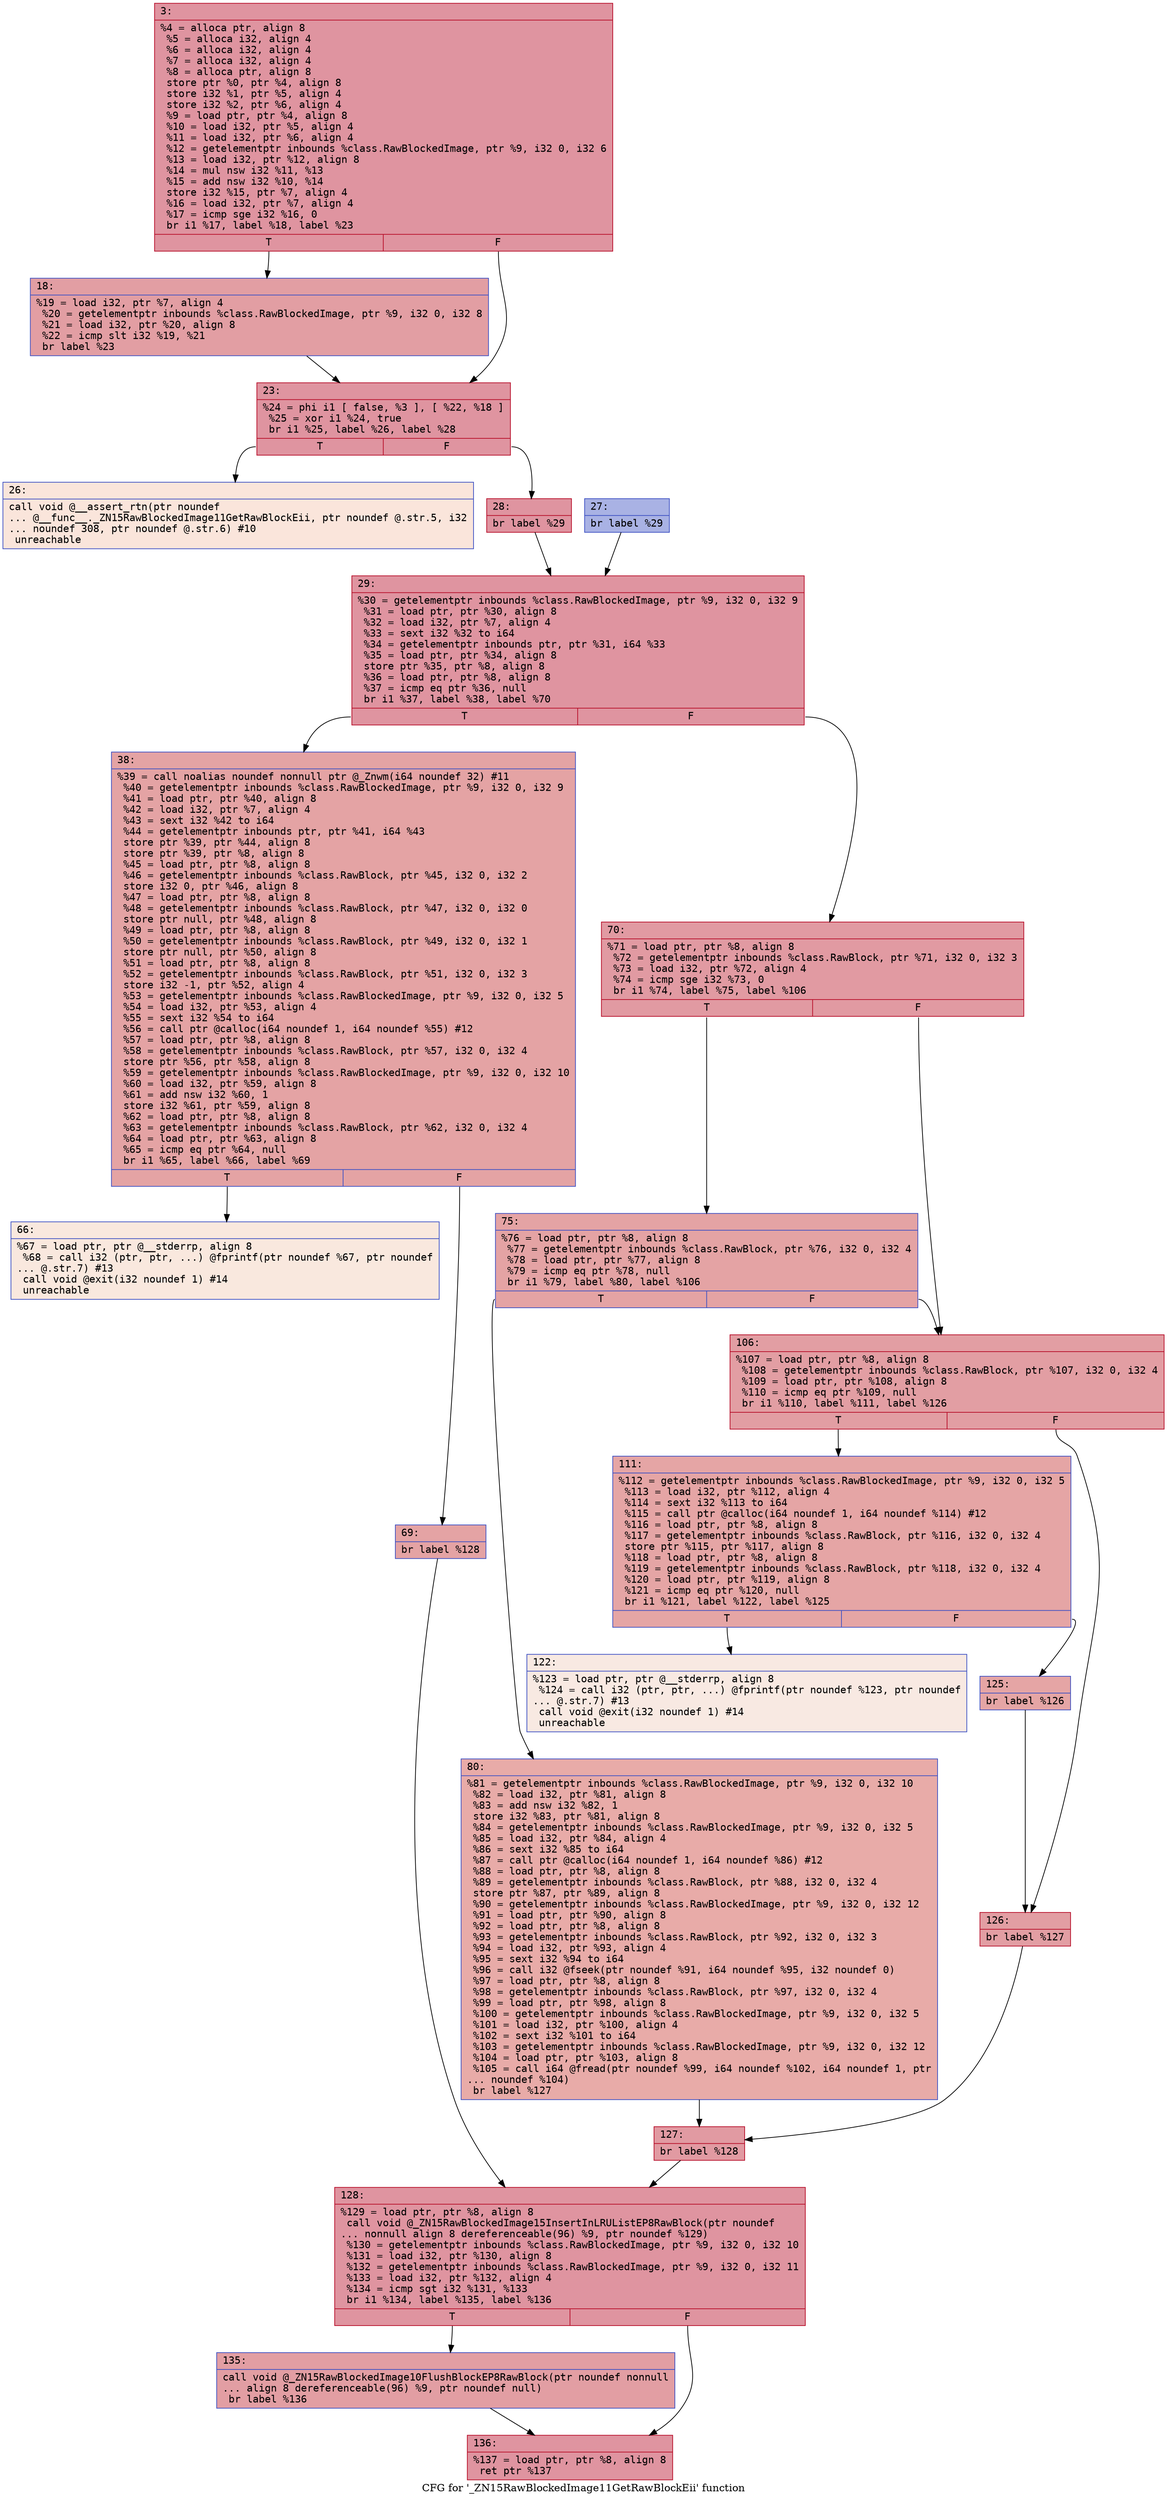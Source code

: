 digraph "CFG for '_ZN15RawBlockedImage11GetRawBlockEii' function" {
	label="CFG for '_ZN15RawBlockedImage11GetRawBlockEii' function";

	Node0x6000004ee8f0 [shape=record,color="#b70d28ff", style=filled, fillcolor="#b70d2870" fontname="Courier",label="{3:\l|  %4 = alloca ptr, align 8\l  %5 = alloca i32, align 4\l  %6 = alloca i32, align 4\l  %7 = alloca i32, align 4\l  %8 = alloca ptr, align 8\l  store ptr %0, ptr %4, align 8\l  store i32 %1, ptr %5, align 4\l  store i32 %2, ptr %6, align 4\l  %9 = load ptr, ptr %4, align 8\l  %10 = load i32, ptr %5, align 4\l  %11 = load i32, ptr %6, align 4\l  %12 = getelementptr inbounds %class.RawBlockedImage, ptr %9, i32 0, i32 6\l  %13 = load i32, ptr %12, align 8\l  %14 = mul nsw i32 %11, %13\l  %15 = add nsw i32 %10, %14\l  store i32 %15, ptr %7, align 4\l  %16 = load i32, ptr %7, align 4\l  %17 = icmp sge i32 %16, 0\l  br i1 %17, label %18, label %23\l|{<s0>T|<s1>F}}"];
	Node0x6000004ee8f0:s0 -> Node0x6000004ee940[tooltip="3 -> 18\nProbability 50.00%" ];
	Node0x6000004ee8f0:s1 -> Node0x6000004ee990[tooltip="3 -> 23\nProbability 50.00%" ];
	Node0x6000004ee940 [shape=record,color="#3d50c3ff", style=filled, fillcolor="#be242e70" fontname="Courier",label="{18:\l|  %19 = load i32, ptr %7, align 4\l  %20 = getelementptr inbounds %class.RawBlockedImage, ptr %9, i32 0, i32 8\l  %21 = load i32, ptr %20, align 8\l  %22 = icmp slt i32 %19, %21\l  br label %23\l}"];
	Node0x6000004ee940 -> Node0x6000004ee990[tooltip="18 -> 23\nProbability 100.00%" ];
	Node0x6000004ee990 [shape=record,color="#b70d28ff", style=filled, fillcolor="#b70d2870" fontname="Courier",label="{23:\l|  %24 = phi i1 [ false, %3 ], [ %22, %18 ]\l  %25 = xor i1 %24, true\l  br i1 %25, label %26, label %28\l|{<s0>T|<s1>F}}"];
	Node0x6000004ee990:s0 -> Node0x6000004ee9e0[tooltip="23 -> 26\nProbability 0.00%" ];
	Node0x6000004ee990:s1 -> Node0x6000004eea80[tooltip="23 -> 28\nProbability 100.00%" ];
	Node0x6000004ee9e0 [shape=record,color="#3d50c3ff", style=filled, fillcolor="#f4c5ad70" fontname="Courier",label="{26:\l|  call void @__assert_rtn(ptr noundef\l... @__func__._ZN15RawBlockedImage11GetRawBlockEii, ptr noundef @.str.5, i32\l... noundef 308, ptr noundef @.str.6) #10\l  unreachable\l}"];
	Node0x6000004eea30 [shape=record,color="#3d50c3ff", style=filled, fillcolor="#3d50c370" fontname="Courier",label="{27:\l|  br label %29\l}"];
	Node0x6000004eea30 -> Node0x6000004eead0[tooltip="27 -> 29\nProbability 100.00%" ];
	Node0x6000004eea80 [shape=record,color="#b70d28ff", style=filled, fillcolor="#b70d2870" fontname="Courier",label="{28:\l|  br label %29\l}"];
	Node0x6000004eea80 -> Node0x6000004eead0[tooltip="28 -> 29\nProbability 100.00%" ];
	Node0x6000004eead0 [shape=record,color="#b70d28ff", style=filled, fillcolor="#b70d2870" fontname="Courier",label="{29:\l|  %30 = getelementptr inbounds %class.RawBlockedImage, ptr %9, i32 0, i32 9\l  %31 = load ptr, ptr %30, align 8\l  %32 = load i32, ptr %7, align 4\l  %33 = sext i32 %32 to i64\l  %34 = getelementptr inbounds ptr, ptr %31, i64 %33\l  %35 = load ptr, ptr %34, align 8\l  store ptr %35, ptr %8, align 8\l  %36 = load ptr, ptr %8, align 8\l  %37 = icmp eq ptr %36, null\l  br i1 %37, label %38, label %70\l|{<s0>T|<s1>F}}"];
	Node0x6000004eead0:s0 -> Node0x6000004eeb20[tooltip="29 -> 38\nProbability 37.50%" ];
	Node0x6000004eead0:s1 -> Node0x6000004eec10[tooltip="29 -> 70\nProbability 62.50%" ];
	Node0x6000004eeb20 [shape=record,color="#3d50c3ff", style=filled, fillcolor="#c32e3170" fontname="Courier",label="{38:\l|  %39 = call noalias noundef nonnull ptr @_Znwm(i64 noundef 32) #11\l  %40 = getelementptr inbounds %class.RawBlockedImage, ptr %9, i32 0, i32 9\l  %41 = load ptr, ptr %40, align 8\l  %42 = load i32, ptr %7, align 4\l  %43 = sext i32 %42 to i64\l  %44 = getelementptr inbounds ptr, ptr %41, i64 %43\l  store ptr %39, ptr %44, align 8\l  store ptr %39, ptr %8, align 8\l  %45 = load ptr, ptr %8, align 8\l  %46 = getelementptr inbounds %class.RawBlock, ptr %45, i32 0, i32 2\l  store i32 0, ptr %46, align 8\l  %47 = load ptr, ptr %8, align 8\l  %48 = getelementptr inbounds %class.RawBlock, ptr %47, i32 0, i32 0\l  store ptr null, ptr %48, align 8\l  %49 = load ptr, ptr %8, align 8\l  %50 = getelementptr inbounds %class.RawBlock, ptr %49, i32 0, i32 1\l  store ptr null, ptr %50, align 8\l  %51 = load ptr, ptr %8, align 8\l  %52 = getelementptr inbounds %class.RawBlock, ptr %51, i32 0, i32 3\l  store i32 -1, ptr %52, align 4\l  %53 = getelementptr inbounds %class.RawBlockedImage, ptr %9, i32 0, i32 5\l  %54 = load i32, ptr %53, align 4\l  %55 = sext i32 %54 to i64\l  %56 = call ptr @calloc(i64 noundef 1, i64 noundef %55) #12\l  %57 = load ptr, ptr %8, align 8\l  %58 = getelementptr inbounds %class.RawBlock, ptr %57, i32 0, i32 4\l  store ptr %56, ptr %58, align 8\l  %59 = getelementptr inbounds %class.RawBlockedImage, ptr %9, i32 0, i32 10\l  %60 = load i32, ptr %59, align 8\l  %61 = add nsw i32 %60, 1\l  store i32 %61, ptr %59, align 8\l  %62 = load ptr, ptr %8, align 8\l  %63 = getelementptr inbounds %class.RawBlock, ptr %62, i32 0, i32 4\l  %64 = load ptr, ptr %63, align 8\l  %65 = icmp eq ptr %64, null\l  br i1 %65, label %66, label %69\l|{<s0>T|<s1>F}}"];
	Node0x6000004eeb20:s0 -> Node0x6000004eeb70[tooltip="38 -> 66\nProbability 0.00%" ];
	Node0x6000004eeb20:s1 -> Node0x6000004eebc0[tooltip="38 -> 69\nProbability 100.00%" ];
	Node0x6000004eeb70 [shape=record,color="#3d50c3ff", style=filled, fillcolor="#f2cab570" fontname="Courier",label="{66:\l|  %67 = load ptr, ptr @__stderrp, align 8\l  %68 = call i32 (ptr, ptr, ...) @fprintf(ptr noundef %67, ptr noundef\l... @.str.7) #13\l  call void @exit(i32 noundef 1) #14\l  unreachable\l}"];
	Node0x6000004eebc0 [shape=record,color="#3d50c3ff", style=filled, fillcolor="#c32e3170" fontname="Courier",label="{69:\l|  br label %128\l}"];
	Node0x6000004eebc0 -> Node0x6000004eeee0[tooltip="69 -> 128\nProbability 100.00%" ];
	Node0x6000004eec10 [shape=record,color="#b70d28ff", style=filled, fillcolor="#bb1b2c70" fontname="Courier",label="{70:\l|  %71 = load ptr, ptr %8, align 8\l  %72 = getelementptr inbounds %class.RawBlock, ptr %71, i32 0, i32 3\l  %73 = load i32, ptr %72, align 4\l  %74 = icmp sge i32 %73, 0\l  br i1 %74, label %75, label %106\l|{<s0>T|<s1>F}}"];
	Node0x6000004eec10:s0 -> Node0x6000004eec60[tooltip="70 -> 75\nProbability 50.00%" ];
	Node0x6000004eec10:s1 -> Node0x6000004eed00[tooltip="70 -> 106\nProbability 50.00%" ];
	Node0x6000004eec60 [shape=record,color="#3d50c3ff", style=filled, fillcolor="#c32e3170" fontname="Courier",label="{75:\l|  %76 = load ptr, ptr %8, align 8\l  %77 = getelementptr inbounds %class.RawBlock, ptr %76, i32 0, i32 4\l  %78 = load ptr, ptr %77, align 8\l  %79 = icmp eq ptr %78, null\l  br i1 %79, label %80, label %106\l|{<s0>T|<s1>F}}"];
	Node0x6000004eec60:s0 -> Node0x6000004eecb0[tooltip="75 -> 80\nProbability 37.50%" ];
	Node0x6000004eec60:s1 -> Node0x6000004eed00[tooltip="75 -> 106\nProbability 62.50%" ];
	Node0x6000004eecb0 [shape=record,color="#3d50c3ff", style=filled, fillcolor="#cc403a70" fontname="Courier",label="{80:\l|  %81 = getelementptr inbounds %class.RawBlockedImage, ptr %9, i32 0, i32 10\l  %82 = load i32, ptr %81, align 8\l  %83 = add nsw i32 %82, 1\l  store i32 %83, ptr %81, align 8\l  %84 = getelementptr inbounds %class.RawBlockedImage, ptr %9, i32 0, i32 5\l  %85 = load i32, ptr %84, align 4\l  %86 = sext i32 %85 to i64\l  %87 = call ptr @calloc(i64 noundef 1, i64 noundef %86) #12\l  %88 = load ptr, ptr %8, align 8\l  %89 = getelementptr inbounds %class.RawBlock, ptr %88, i32 0, i32 4\l  store ptr %87, ptr %89, align 8\l  %90 = getelementptr inbounds %class.RawBlockedImage, ptr %9, i32 0, i32 12\l  %91 = load ptr, ptr %90, align 8\l  %92 = load ptr, ptr %8, align 8\l  %93 = getelementptr inbounds %class.RawBlock, ptr %92, i32 0, i32 3\l  %94 = load i32, ptr %93, align 4\l  %95 = sext i32 %94 to i64\l  %96 = call i32 @fseek(ptr noundef %91, i64 noundef %95, i32 noundef 0)\l  %97 = load ptr, ptr %8, align 8\l  %98 = getelementptr inbounds %class.RawBlock, ptr %97, i32 0, i32 4\l  %99 = load ptr, ptr %98, align 8\l  %100 = getelementptr inbounds %class.RawBlockedImage, ptr %9, i32 0, i32 5\l  %101 = load i32, ptr %100, align 4\l  %102 = sext i32 %101 to i64\l  %103 = getelementptr inbounds %class.RawBlockedImage, ptr %9, i32 0, i32 12\l  %104 = load ptr, ptr %103, align 8\l  %105 = call i64 @fread(ptr noundef %99, i64 noundef %102, i64 noundef 1, ptr\l... noundef %104)\l  br label %127\l}"];
	Node0x6000004eecb0 -> Node0x6000004eee90[tooltip="80 -> 127\nProbability 100.00%" ];
	Node0x6000004eed00 [shape=record,color="#b70d28ff", style=filled, fillcolor="#be242e70" fontname="Courier",label="{106:\l|  %107 = load ptr, ptr %8, align 8\l  %108 = getelementptr inbounds %class.RawBlock, ptr %107, i32 0, i32 4\l  %109 = load ptr, ptr %108, align 8\l  %110 = icmp eq ptr %109, null\l  br i1 %110, label %111, label %126\l|{<s0>T|<s1>F}}"];
	Node0x6000004eed00:s0 -> Node0x6000004eed50[tooltip="106 -> 111\nProbability 37.50%" ];
	Node0x6000004eed00:s1 -> Node0x6000004eee40[tooltip="106 -> 126\nProbability 62.50%" ];
	Node0x6000004eed50 [shape=record,color="#3d50c3ff", style=filled, fillcolor="#c5333470" fontname="Courier",label="{111:\l|  %112 = getelementptr inbounds %class.RawBlockedImage, ptr %9, i32 0, i32 5\l  %113 = load i32, ptr %112, align 4\l  %114 = sext i32 %113 to i64\l  %115 = call ptr @calloc(i64 noundef 1, i64 noundef %114) #12\l  %116 = load ptr, ptr %8, align 8\l  %117 = getelementptr inbounds %class.RawBlock, ptr %116, i32 0, i32 4\l  store ptr %115, ptr %117, align 8\l  %118 = load ptr, ptr %8, align 8\l  %119 = getelementptr inbounds %class.RawBlock, ptr %118, i32 0, i32 4\l  %120 = load ptr, ptr %119, align 8\l  %121 = icmp eq ptr %120, null\l  br i1 %121, label %122, label %125\l|{<s0>T|<s1>F}}"];
	Node0x6000004eed50:s0 -> Node0x6000004eeda0[tooltip="111 -> 122\nProbability 0.00%" ];
	Node0x6000004eed50:s1 -> Node0x6000004eedf0[tooltip="111 -> 125\nProbability 100.00%" ];
	Node0x6000004eeda0 [shape=record,color="#3d50c3ff", style=filled, fillcolor="#efcebd70" fontname="Courier",label="{122:\l|  %123 = load ptr, ptr @__stderrp, align 8\l  %124 = call i32 (ptr, ptr, ...) @fprintf(ptr noundef %123, ptr noundef\l... @.str.7) #13\l  call void @exit(i32 noundef 1) #14\l  unreachable\l}"];
	Node0x6000004eedf0 [shape=record,color="#3d50c3ff", style=filled, fillcolor="#c5333470" fontname="Courier",label="{125:\l|  br label %126\l}"];
	Node0x6000004eedf0 -> Node0x6000004eee40[tooltip="125 -> 126\nProbability 100.00%" ];
	Node0x6000004eee40 [shape=record,color="#b70d28ff", style=filled, fillcolor="#be242e70" fontname="Courier",label="{126:\l|  br label %127\l}"];
	Node0x6000004eee40 -> Node0x6000004eee90[tooltip="126 -> 127\nProbability 100.00%" ];
	Node0x6000004eee90 [shape=record,color="#b70d28ff", style=filled, fillcolor="#bb1b2c70" fontname="Courier",label="{127:\l|  br label %128\l}"];
	Node0x6000004eee90 -> Node0x6000004eeee0[tooltip="127 -> 128\nProbability 100.00%" ];
	Node0x6000004eeee0 [shape=record,color="#b70d28ff", style=filled, fillcolor="#b70d2870" fontname="Courier",label="{128:\l|  %129 = load ptr, ptr %8, align 8\l  call void @_ZN15RawBlockedImage15InsertInLRUListEP8RawBlock(ptr noundef\l... nonnull align 8 dereferenceable(96) %9, ptr noundef %129)\l  %130 = getelementptr inbounds %class.RawBlockedImage, ptr %9, i32 0, i32 10\l  %131 = load i32, ptr %130, align 8\l  %132 = getelementptr inbounds %class.RawBlockedImage, ptr %9, i32 0, i32 11\l  %133 = load i32, ptr %132, align 4\l  %134 = icmp sgt i32 %131, %133\l  br i1 %134, label %135, label %136\l|{<s0>T|<s1>F}}"];
	Node0x6000004eeee0:s0 -> Node0x6000004eef30[tooltip="128 -> 135\nProbability 50.00%" ];
	Node0x6000004eeee0:s1 -> Node0x6000004eef80[tooltip="128 -> 136\nProbability 50.00%" ];
	Node0x6000004eef30 [shape=record,color="#3d50c3ff", style=filled, fillcolor="#be242e70" fontname="Courier",label="{135:\l|  call void @_ZN15RawBlockedImage10FlushBlockEP8RawBlock(ptr noundef nonnull\l... align 8 dereferenceable(96) %9, ptr noundef null)\l  br label %136\l}"];
	Node0x6000004eef30 -> Node0x6000004eef80[tooltip="135 -> 136\nProbability 100.00%" ];
	Node0x6000004eef80 [shape=record,color="#b70d28ff", style=filled, fillcolor="#b70d2870" fontname="Courier",label="{136:\l|  %137 = load ptr, ptr %8, align 8\l  ret ptr %137\l}"];
}
